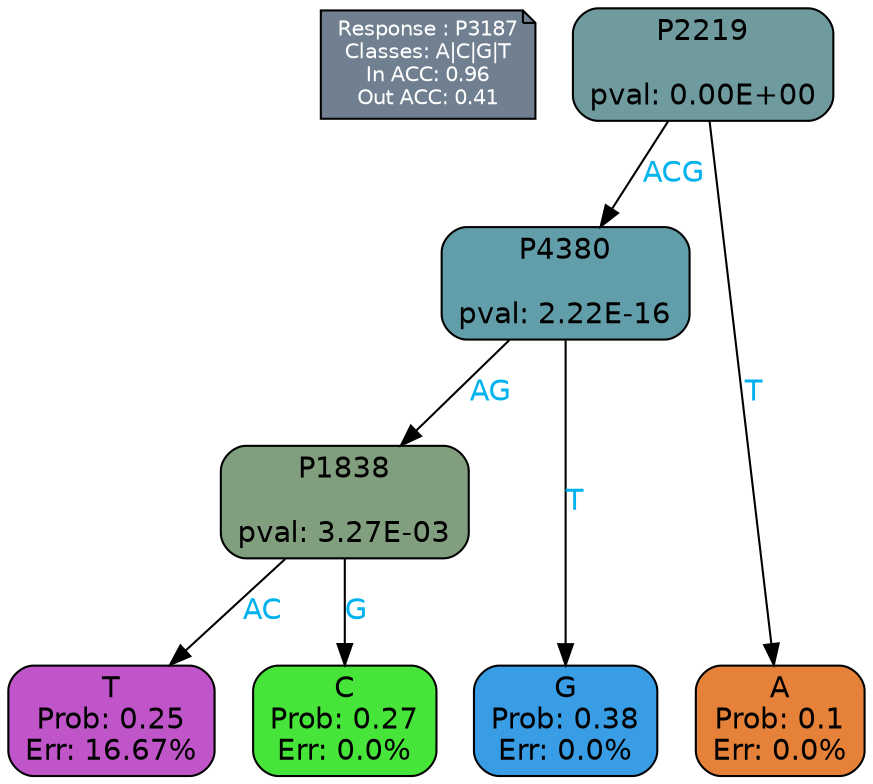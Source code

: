 digraph Tree {
node [shape=box, style="filled, rounded", color="black", fontname=helvetica] ;
graph [ranksep=equally, splines=polylines, bgcolor=transparent, dpi=600] ;
edge [fontname=helvetica] ;
LEGEND [label="Response : P3187
Classes: A|C|G|T
In ACC: 0.96
Out ACC: 0.41
",shape=note,align=left,style=filled,fillcolor="slategray",fontcolor="white",fontsize=10];1 [label="P2219

pval: 0.00E+00", fillcolor="#6f9b9e"] ;
2 [label="P4380

pval: 2.22E-16", fillcolor="#629ea9"] ;
3 [label="P1838

pval: 3.27E-03", fillcolor="#819f7e"] ;
4 [label="T
Prob: 0.25
Err: 16.67%", fillcolor="#bf55c8"] ;
5 [label="C
Prob: 0.27
Err: 0.0%", fillcolor="#47e539"] ;
6 [label="G
Prob: 0.38
Err: 0.0%", fillcolor="#399de5"] ;
7 [label="A
Prob: 0.1
Err: 0.0%", fillcolor="#e58139"] ;
1 -> 2 [label="ACG",fontcolor=deepskyblue2] ;
1 -> 7 [label="T",fontcolor=deepskyblue2] ;
2 -> 3 [label="AG",fontcolor=deepskyblue2] ;
2 -> 6 [label="T",fontcolor=deepskyblue2] ;
3 -> 4 [label="AC",fontcolor=deepskyblue2] ;
3 -> 5 [label="G",fontcolor=deepskyblue2] ;
{rank = same; 4;5;6;7;}{rank = same; LEGEND;1;}}
